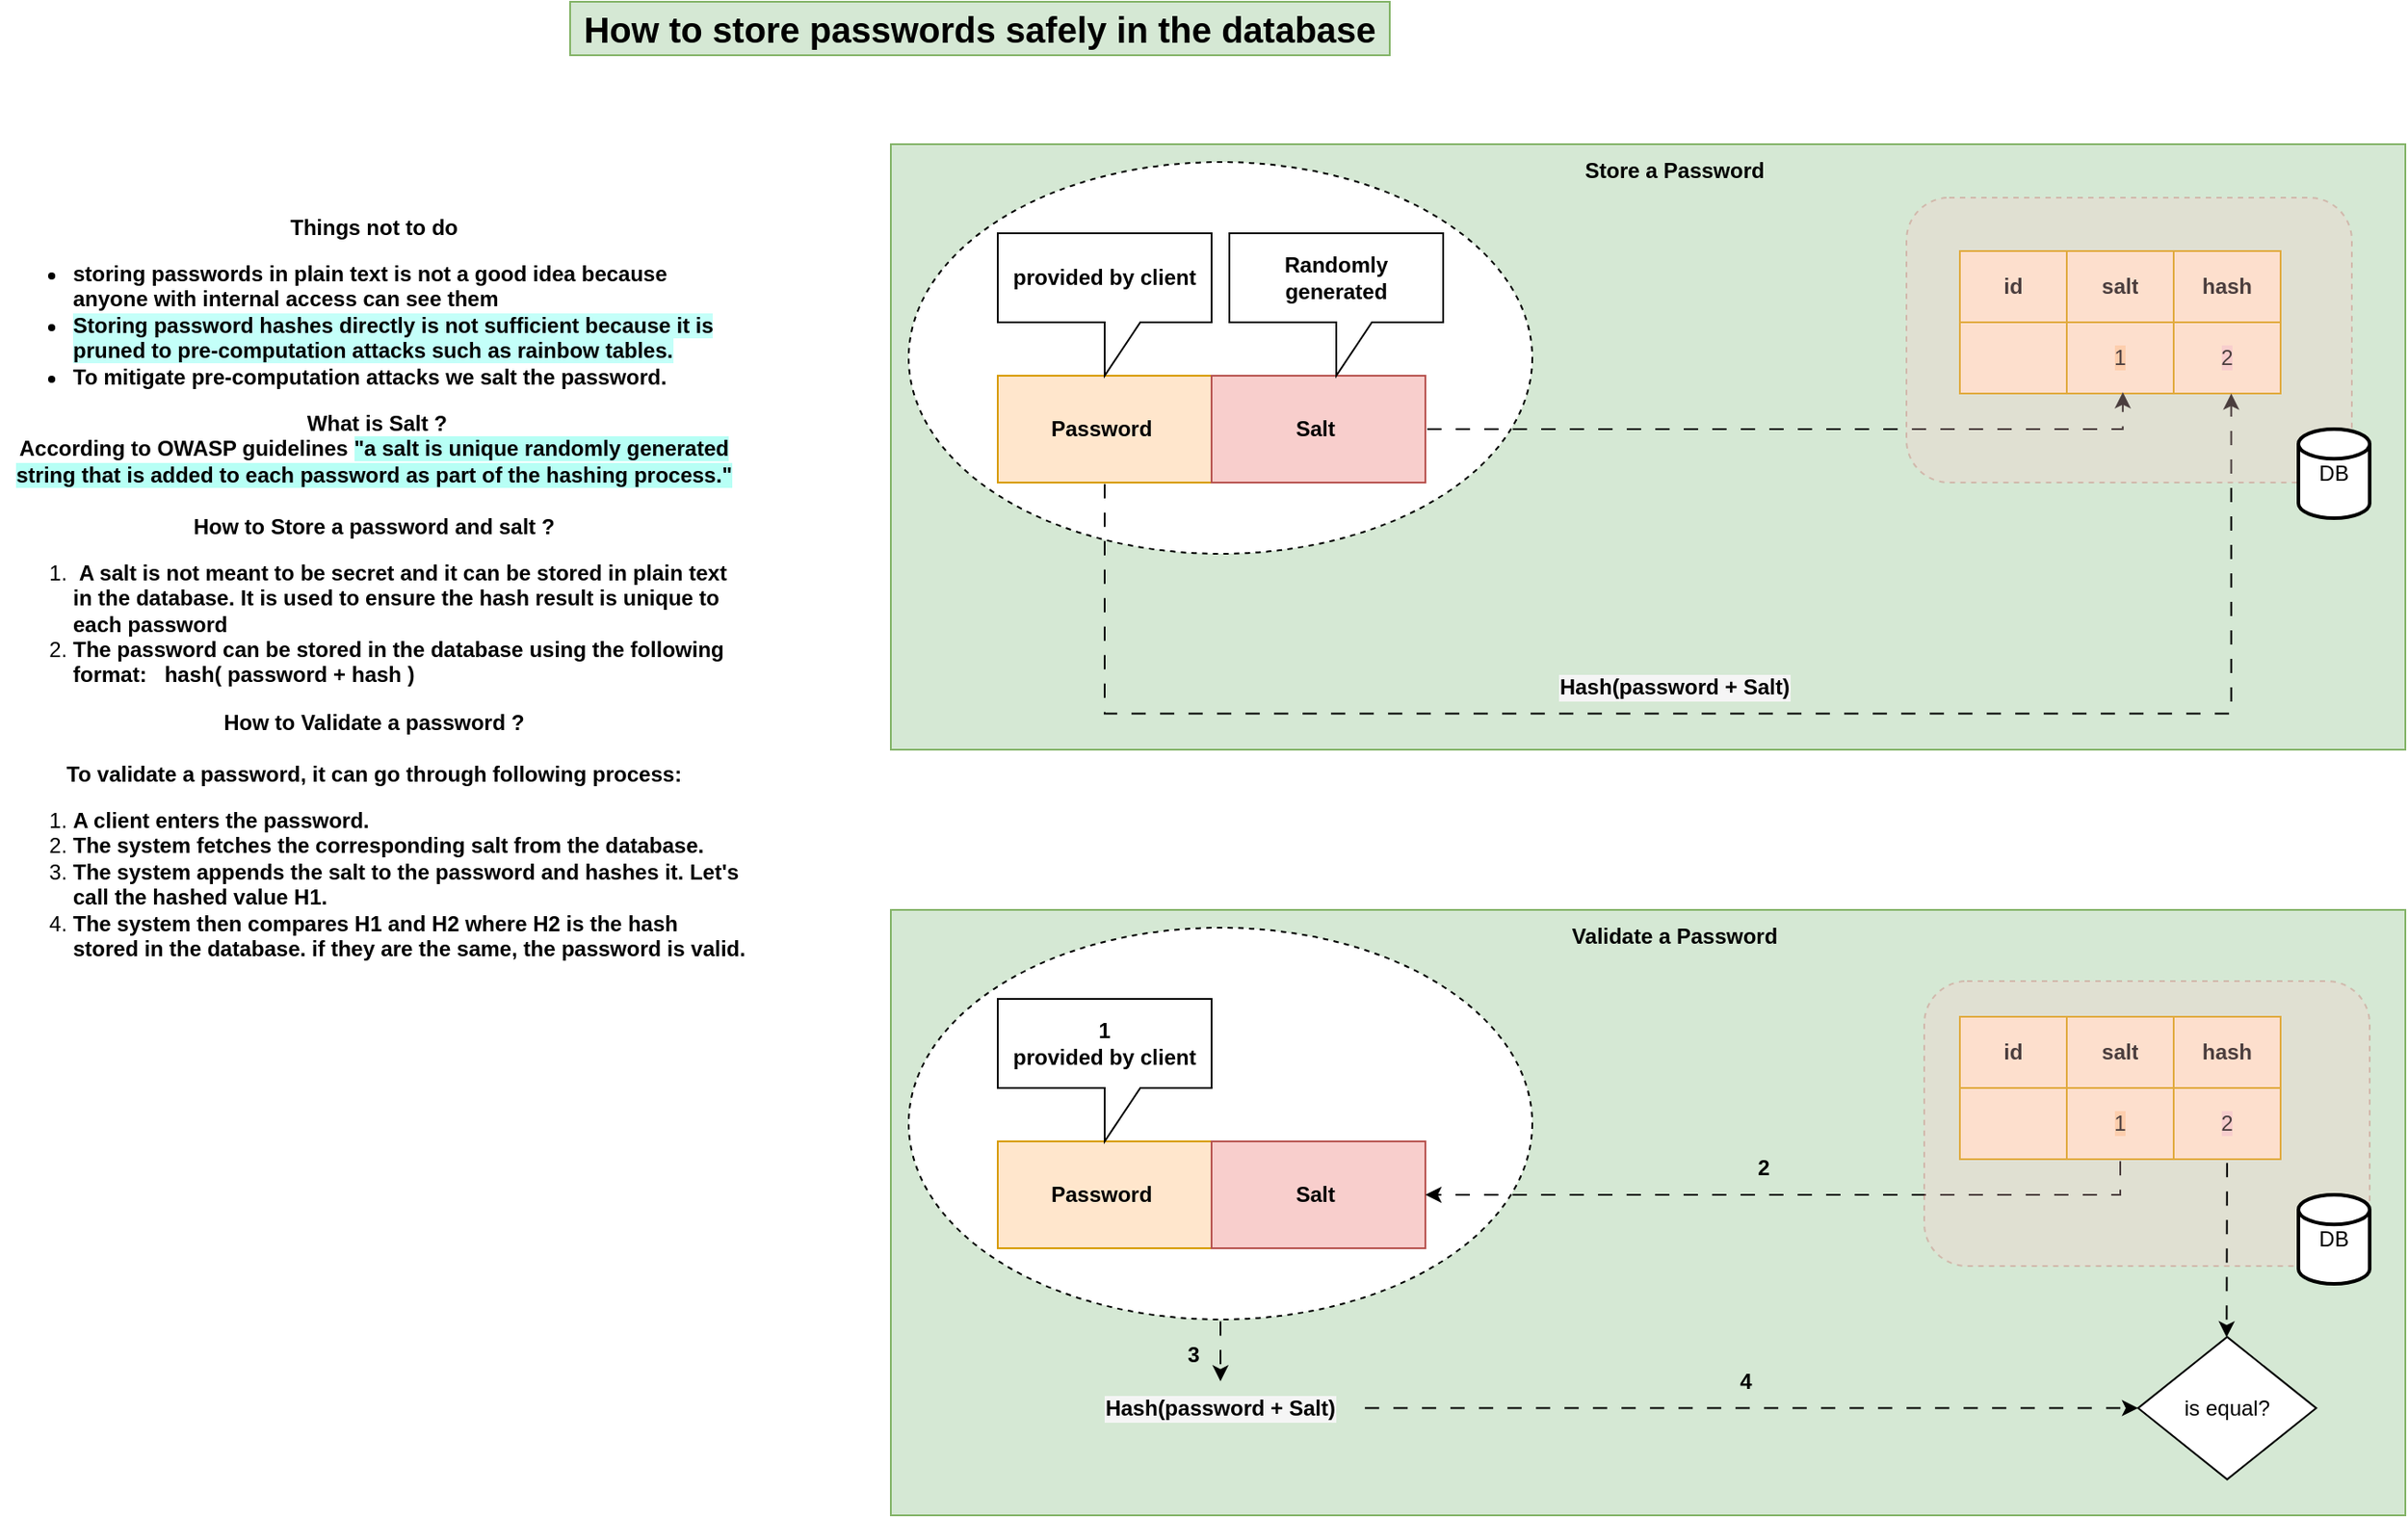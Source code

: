 <mxfile version="28.2.8">
  <diagram name="Page-1" id="aOCVfJsH6MpQBmWS7sm0">
    <mxGraphModel dx="1018" dy="1092" grid="1" gridSize="10" guides="1" tooltips="1" connect="1" arrows="1" fold="1" page="0" pageScale="1" pageWidth="1169" pageHeight="827" math="0" shadow="0">
      <root>
        <mxCell id="0" />
        <mxCell id="1" parent="0" />
        <mxCell id="QXAxHVFIH-nxL2YKpbsj-4" value="" style="rounded=0;whiteSpace=wrap;html=1;fillColor=#d5e8d4;strokeColor=#82b366;" parent="1" vertex="1">
          <mxGeometry x="550" y="-30" width="850" height="340" as="geometry" />
        </mxCell>
        <mxCell id="QXAxHVFIH-nxL2YKpbsj-13" value="" style="ellipse;whiteSpace=wrap;html=1;dashed=1;" parent="1" vertex="1">
          <mxGeometry x="560" y="-20" width="350" height="220" as="geometry" />
        </mxCell>
        <mxCell id="QXAxHVFIH-nxL2YKpbsj-1" value="How to store passwords safely in the database" style="text;strokeColor=#82b366;align=center;fillColor=#d5e8d4;html=1;verticalAlign=middle;whiteSpace=wrap;rounded=0;fontSize=20;fontStyle=1" parent="1" vertex="1">
          <mxGeometry x="370" y="-110" width="460" height="30" as="geometry" />
        </mxCell>
        <mxCell id="QXAxHVFIH-nxL2YKpbsj-2" value="&lt;b&gt;Things not to do&lt;/b&gt;&lt;div style=&quot;&quot;&gt;&lt;ul&gt;&lt;li style=&quot;text-align: left;&quot;&gt;&lt;b&gt;storing passwords in plain text is not a good idea because anyone with internal access can see them&lt;/b&gt;&lt;/li&gt;&lt;li style=&quot;text-align: left;&quot;&gt;&lt;b style=&quot;background-color: rgb(196, 255, 249);&quot;&gt;Storing password hashes directly is not sufficient because it is pruned to pre-computation attacks such as rainbow tables.&lt;/b&gt;&lt;/li&gt;&lt;li style=&quot;text-align: left;&quot;&gt;&lt;b&gt;To mitigate pre-computation attacks we salt the password.&lt;/b&gt;&lt;/li&gt;&lt;/ul&gt;&lt;b style=&quot;text-align: left; background-color: transparent; color: light-dark(rgb(0, 0, 0), rgb(255, 255, 255));&quot;&gt;&amp;nbsp; What is Salt ?&amp;nbsp;&lt;/b&gt;&lt;/div&gt;&lt;div style=&quot;&quot;&gt;&lt;b style=&quot;text-align: left; background-color: transparent; color: light-dark(rgb(0, 0, 0), rgb(255, 255, 255));&quot;&gt;According to OWASP guidelines &lt;/b&gt;&lt;b style=&quot;text-align: left; color: light-dark(rgb(0, 0, 0), rgb(255, 255, 255)); background-color: rgb(183, 255, 245);&quot;&gt;&quot;a salt is unique randomly generated string that is added to each password as part of the hashing process.&quot;&lt;/b&gt;&lt;/div&gt;&lt;div style=&quot;&quot;&gt;&lt;b style=&quot;text-align: left; color: light-dark(rgb(0, 0, 0), rgb(255, 255, 255)); background-color: rgb(183, 255, 245);&quot;&gt;&lt;br&gt;&lt;/b&gt;&lt;/div&gt;&lt;div style=&quot;&quot;&gt;&lt;b&gt;How to Store a password and salt ?&lt;/b&gt;&lt;/div&gt;&lt;div style=&quot;&quot;&gt;&lt;ol&gt;&lt;li style=&quot;text-align: left;&quot;&gt;&lt;b&gt;&amp;nbsp;A salt is not meant to be secret and it can be stored in plain text in the database. It is used to ensure the hash result is unique to each password&amp;nbsp;&lt;/b&gt;&lt;/li&gt;&lt;li style=&quot;text-align: left;&quot;&gt;&lt;b&gt;The password can be stored in the database using the following format:&amp;nbsp; &amp;nbsp;hash( password + hash )&lt;/b&gt;&lt;/li&gt;&lt;/ol&gt;&lt;b&gt;How to Validate a password ?&lt;/b&gt;&lt;/div&gt;&lt;div style=&quot;&quot;&gt;&lt;b&gt;&lt;br&gt;&lt;/b&gt;&lt;/div&gt;&lt;div style=&quot;&quot;&gt;&lt;b&gt;To validate a password, it can go through following process:&lt;/b&gt;&lt;/div&gt;&lt;div style=&quot;&quot;&gt;&lt;ol&gt;&lt;li style=&quot;text-align: left;&quot;&gt;&lt;b&gt;A client enters the password.&lt;/b&gt;&lt;/li&gt;&lt;li style=&quot;text-align: left;&quot;&gt;&lt;b&gt;The system fetches the corresponding salt from the database.&lt;/b&gt;&lt;/li&gt;&lt;li style=&quot;text-align: left;&quot;&gt;&lt;b&gt;The system appends the salt to the password and hashes it. Let&#39;s call the hashed value H1.&lt;/b&gt;&lt;/li&gt;&lt;li style=&quot;text-align: left;&quot;&gt;&lt;b&gt;The system then compares H1 and H2 where H2 is the hash stored in the database. if they are the same, the password is valid.&lt;/b&gt;&lt;/li&gt;&lt;/ol&gt;&lt;/div&gt;" style="text;strokeColor=none;align=center;fillColor=none;html=1;verticalAlign=middle;whiteSpace=wrap;rounded=0;" parent="1" vertex="1">
          <mxGeometry x="50" y="30" width="420" height="390" as="geometry" />
        </mxCell>
        <mxCell id="QXAxHVFIH-nxL2YKpbsj-9" value="&lt;b&gt;Password&amp;nbsp;&lt;/b&gt;" style="rounded=0;whiteSpace=wrap;html=1;fillColor=#ffe6cc;strokeColor=#d79b00;" parent="1" vertex="1">
          <mxGeometry x="610" y="100" width="120" height="60" as="geometry" />
        </mxCell>
        <mxCell id="QXAxHVFIH-nxL2YKpbsj-10" value="&lt;b&gt;Salt&amp;nbsp;&lt;/b&gt;" style="rounded=0;whiteSpace=wrap;html=1;fillColor=#f8cecc;strokeColor=#b85450;" parent="1" vertex="1">
          <mxGeometry x="730" y="100" width="120" height="60" as="geometry" />
        </mxCell>
        <mxCell id="QXAxHVFIH-nxL2YKpbsj-11" value="&lt;b&gt;provided by client&lt;/b&gt;" style="shape=callout;whiteSpace=wrap;html=1;perimeter=calloutPerimeter;" parent="1" vertex="1">
          <mxGeometry x="610" y="20" width="120" height="80" as="geometry" />
        </mxCell>
        <mxCell id="QXAxHVFIH-nxL2YKpbsj-12" value="&lt;b&gt;Randomly generated&lt;/b&gt;" style="shape=callout;whiteSpace=wrap;html=1;perimeter=calloutPerimeter;" parent="1" vertex="1">
          <mxGeometry x="740" y="20" width="120" height="80" as="geometry" />
        </mxCell>
        <mxCell id="QXAxHVFIH-nxL2YKpbsj-14" value="" style="shape=table;startSize=0;container=1;collapsible=0;childLayout=tableLayout;fillColor=#ffe6cc;strokeColor=#d79b00;" parent="1" vertex="1">
          <mxGeometry x="1150" y="30" width="180" height="80" as="geometry" />
        </mxCell>
        <mxCell id="QXAxHVFIH-nxL2YKpbsj-15" value="" style="shape=tableRow;horizontal=0;startSize=0;swimlaneHead=0;swimlaneBody=0;strokeColor=inherit;top=0;left=0;bottom=0;right=0;collapsible=0;dropTarget=0;fillColor=none;points=[[0,0.5],[1,0.5]];portConstraint=eastwest;" parent="QXAxHVFIH-nxL2YKpbsj-14" vertex="1">
          <mxGeometry width="180" height="40" as="geometry" />
        </mxCell>
        <mxCell id="QXAxHVFIH-nxL2YKpbsj-16" value="&lt;b&gt;id&lt;/b&gt;" style="shape=partialRectangle;html=1;whiteSpace=wrap;connectable=0;strokeColor=inherit;overflow=hidden;fillColor=none;top=0;left=0;bottom=0;right=0;pointerEvents=1;" parent="QXAxHVFIH-nxL2YKpbsj-15" vertex="1">
          <mxGeometry width="60" height="40" as="geometry">
            <mxRectangle width="60" height="40" as="alternateBounds" />
          </mxGeometry>
        </mxCell>
        <mxCell id="QXAxHVFIH-nxL2YKpbsj-17" value="&lt;b&gt;salt&lt;/b&gt;" style="shape=partialRectangle;html=1;whiteSpace=wrap;connectable=0;strokeColor=inherit;overflow=hidden;fillColor=none;top=0;left=0;bottom=0;right=0;pointerEvents=1;" parent="QXAxHVFIH-nxL2YKpbsj-15" vertex="1">
          <mxGeometry x="60" width="60" height="40" as="geometry">
            <mxRectangle width="60" height="40" as="alternateBounds" />
          </mxGeometry>
        </mxCell>
        <mxCell id="QXAxHVFIH-nxL2YKpbsj-18" value="&lt;b&gt;hash&lt;/b&gt;" style="shape=partialRectangle;html=1;whiteSpace=wrap;connectable=0;strokeColor=inherit;overflow=hidden;fillColor=none;top=0;left=0;bottom=0;right=0;pointerEvents=1;" parent="QXAxHVFIH-nxL2YKpbsj-15" vertex="1">
          <mxGeometry x="120" width="60" height="40" as="geometry">
            <mxRectangle width="60" height="40" as="alternateBounds" />
          </mxGeometry>
        </mxCell>
        <mxCell id="QXAxHVFIH-nxL2YKpbsj-19" value="" style="shape=tableRow;horizontal=0;startSize=0;swimlaneHead=0;swimlaneBody=0;strokeColor=inherit;top=0;left=0;bottom=0;right=0;collapsible=0;dropTarget=0;fillColor=none;points=[[0,0.5],[1,0.5]];portConstraint=eastwest;" parent="QXAxHVFIH-nxL2YKpbsj-14" vertex="1">
          <mxGeometry y="40" width="180" height="40" as="geometry" />
        </mxCell>
        <mxCell id="QXAxHVFIH-nxL2YKpbsj-20" value="" style="shape=partialRectangle;html=1;whiteSpace=wrap;connectable=0;strokeColor=inherit;overflow=hidden;fillColor=none;top=0;left=0;bottom=0;right=0;pointerEvents=1;" parent="QXAxHVFIH-nxL2YKpbsj-19" vertex="1">
          <mxGeometry width="60" height="40" as="geometry">
            <mxRectangle width="60" height="40" as="alternateBounds" />
          </mxGeometry>
        </mxCell>
        <mxCell id="QXAxHVFIH-nxL2YKpbsj-21" value="&lt;span style=&quot;background-color: rgb(255, 206, 159);&quot;&gt;1&lt;/span&gt;" style="shape=partialRectangle;html=1;whiteSpace=wrap;connectable=0;strokeColor=inherit;overflow=hidden;fillColor=none;top=0;left=0;bottom=0;right=0;pointerEvents=1;" parent="QXAxHVFIH-nxL2YKpbsj-19" vertex="1">
          <mxGeometry x="60" width="60" height="40" as="geometry">
            <mxRectangle width="60" height="40" as="alternateBounds" />
          </mxGeometry>
        </mxCell>
        <mxCell id="QXAxHVFIH-nxL2YKpbsj-22" value="&lt;span style=&quot;background-color: rgb(248, 206, 204);&quot;&gt;2&lt;/span&gt;" style="shape=partialRectangle;html=1;whiteSpace=wrap;connectable=0;strokeColor=inherit;overflow=hidden;fillColor=none;top=0;left=0;bottom=0;right=0;pointerEvents=1;" parent="QXAxHVFIH-nxL2YKpbsj-19" vertex="1">
          <mxGeometry x="120" width="60" height="40" as="geometry">
            <mxRectangle width="60" height="40" as="alternateBounds" />
          </mxGeometry>
        </mxCell>
        <mxCell id="QXAxHVFIH-nxL2YKpbsj-31" style="edgeStyle=orthogonalEdgeStyle;rounded=0;orthogonalLoop=1;jettySize=auto;html=1;exitX=1;exitY=0.5;exitDx=0;exitDy=0;entryX=0.508;entryY=0.982;entryDx=0;entryDy=0;entryPerimeter=0;flowAnimation=1;" parent="1" source="QXAxHVFIH-nxL2YKpbsj-10" target="QXAxHVFIH-nxL2YKpbsj-19" edge="1">
          <mxGeometry relative="1" as="geometry" />
        </mxCell>
        <mxCell id="QXAxHVFIH-nxL2YKpbsj-32" style="edgeStyle=orthogonalEdgeStyle;rounded=0;orthogonalLoop=1;jettySize=auto;html=1;exitX=0.5;exitY=1;exitDx=0;exitDy=0;entryX=0.846;entryY=1.005;entryDx=0;entryDy=0;entryPerimeter=0;flowAnimation=1;" parent="1" edge="1">
          <mxGeometry relative="1" as="geometry">
            <mxPoint x="670" y="159.8" as="sourcePoint" />
            <mxPoint x="1302.28" y="110.0" as="targetPoint" />
            <Array as="points">
              <mxPoint x="670" y="289.8" />
              <mxPoint x="1302" y="289.8" />
            </Array>
          </mxGeometry>
        </mxCell>
        <mxCell id="QXAxHVFIH-nxL2YKpbsj-33" value="Hash(password + Salt)" style="text;strokeColor=none;align=center;fillColor=none;html=1;verticalAlign=middle;whiteSpace=wrap;rounded=0;fontStyle=1;labelBackgroundColor=#F5F5F5;" parent="1" vertex="1">
          <mxGeometry x="910" y="259.8" width="160" height="30" as="geometry" />
        </mxCell>
        <mxCell id="QXAxHVFIH-nxL2YKpbsj-36" value="" style="rounded=1;whiteSpace=wrap;html=1;dashed=1;fillColor=#f8cecc;strokeColor=#b85450;shadow=0;glass=0;opacity=30;" parent="1" vertex="1">
          <mxGeometry x="1120" width="250" height="160" as="geometry" />
        </mxCell>
        <mxCell id="QXAxHVFIH-nxL2YKpbsj-37" value="DB" style="strokeWidth=2;html=1;shape=mxgraph.flowchart.database;whiteSpace=wrap;" parent="1" vertex="1">
          <mxGeometry x="1340" y="130" width="40" height="50" as="geometry" />
        </mxCell>
        <mxCell id="QXAxHVFIH-nxL2YKpbsj-38" value="Store a Password" style="text;strokeColor=none;align=center;fillColor=none;html=1;verticalAlign=middle;whiteSpace=wrap;rounded=0;fontStyle=1" parent="1" vertex="1">
          <mxGeometry x="920" y="-30" width="140" height="30" as="geometry" />
        </mxCell>
        <mxCell id="QXAxHVFIH-nxL2YKpbsj-39" value="" style="rounded=0;whiteSpace=wrap;html=1;fillColor=#d5e8d4;strokeColor=#82b366;" parent="1" vertex="1">
          <mxGeometry x="550" y="400" width="850" height="340" as="geometry" />
        </mxCell>
        <mxCell id="KrNdhbl7F8nNGSPyhRoK-1" style="edgeStyle=orthogonalEdgeStyle;rounded=0;orthogonalLoop=1;jettySize=auto;html=1;exitX=0.5;exitY=1;exitDx=0;exitDy=0;entryX=0.5;entryY=0;entryDx=0;entryDy=0;flowAnimation=1;" edge="1" parent="1" source="QXAxHVFIH-nxL2YKpbsj-40" target="QXAxHVFIH-nxL2YKpbsj-56">
          <mxGeometry relative="1" as="geometry" />
        </mxCell>
        <mxCell id="QXAxHVFIH-nxL2YKpbsj-40" value="" style="ellipse;whiteSpace=wrap;html=1;dashed=1;" parent="1" vertex="1">
          <mxGeometry x="560" y="410" width="350" height="220" as="geometry" />
        </mxCell>
        <mxCell id="QXAxHVFIH-nxL2YKpbsj-41" value="&lt;b&gt;Password&amp;nbsp;&lt;/b&gt;" style="rounded=0;whiteSpace=wrap;html=1;fillColor=#ffe6cc;strokeColor=#d79b00;" parent="1" vertex="1">
          <mxGeometry x="610" y="530" width="120" height="60" as="geometry" />
        </mxCell>
        <mxCell id="QXAxHVFIH-nxL2YKpbsj-42" value="&lt;b&gt;Salt&amp;nbsp;&lt;/b&gt;" style="rounded=0;whiteSpace=wrap;html=1;fillColor=#f8cecc;strokeColor=#b85450;" parent="1" vertex="1">
          <mxGeometry x="730" y="530" width="120" height="60" as="geometry" />
        </mxCell>
        <mxCell id="QXAxHVFIH-nxL2YKpbsj-43" value="&lt;b&gt;1&lt;/b&gt;&lt;div&gt;&lt;b&gt;provided by client&lt;/b&gt;&lt;/div&gt;" style="shape=callout;whiteSpace=wrap;html=1;perimeter=calloutPerimeter;" parent="1" vertex="1">
          <mxGeometry x="610" y="450" width="120" height="80" as="geometry" />
        </mxCell>
        <mxCell id="QXAxHVFIH-nxL2YKpbsj-61" style="edgeStyle=orthogonalEdgeStyle;rounded=0;orthogonalLoop=1;jettySize=auto;html=1;exitX=0.5;exitY=1;exitDx=0;exitDy=0;flowAnimation=1;" parent="1" source="QXAxHVFIH-nxL2YKpbsj-45" target="QXAxHVFIH-nxL2YKpbsj-42" edge="1">
          <mxGeometry relative="1" as="geometry" />
        </mxCell>
        <mxCell id="QXAxHVFIH-nxL2YKpbsj-45" value="" style="shape=table;startSize=0;container=1;collapsible=0;childLayout=tableLayout;fillColor=#ffe6cc;strokeColor=#d79b00;" parent="1" vertex="1">
          <mxGeometry x="1150" y="460" width="180" height="80" as="geometry" />
        </mxCell>
        <mxCell id="QXAxHVFIH-nxL2YKpbsj-46" value="" style="shape=tableRow;horizontal=0;startSize=0;swimlaneHead=0;swimlaneBody=0;strokeColor=inherit;top=0;left=0;bottom=0;right=0;collapsible=0;dropTarget=0;fillColor=none;points=[[0,0.5],[1,0.5]];portConstraint=eastwest;" parent="QXAxHVFIH-nxL2YKpbsj-45" vertex="1">
          <mxGeometry width="180" height="40" as="geometry" />
        </mxCell>
        <mxCell id="QXAxHVFIH-nxL2YKpbsj-47" value="&lt;b&gt;id&lt;/b&gt;" style="shape=partialRectangle;html=1;whiteSpace=wrap;connectable=0;strokeColor=inherit;overflow=hidden;fillColor=none;top=0;left=0;bottom=0;right=0;pointerEvents=1;" parent="QXAxHVFIH-nxL2YKpbsj-46" vertex="1">
          <mxGeometry width="60" height="40" as="geometry">
            <mxRectangle width="60" height="40" as="alternateBounds" />
          </mxGeometry>
        </mxCell>
        <mxCell id="QXAxHVFIH-nxL2YKpbsj-48" value="&lt;b&gt;salt&lt;/b&gt;" style="shape=partialRectangle;html=1;whiteSpace=wrap;connectable=0;strokeColor=inherit;overflow=hidden;fillColor=none;top=0;left=0;bottom=0;right=0;pointerEvents=1;" parent="QXAxHVFIH-nxL2YKpbsj-46" vertex="1">
          <mxGeometry x="60" width="60" height="40" as="geometry">
            <mxRectangle width="60" height="40" as="alternateBounds" />
          </mxGeometry>
        </mxCell>
        <mxCell id="QXAxHVFIH-nxL2YKpbsj-49" value="&lt;b&gt;hash&lt;/b&gt;" style="shape=partialRectangle;html=1;whiteSpace=wrap;connectable=0;strokeColor=inherit;overflow=hidden;fillColor=none;top=0;left=0;bottom=0;right=0;pointerEvents=1;" parent="QXAxHVFIH-nxL2YKpbsj-46" vertex="1">
          <mxGeometry x="120" width="60" height="40" as="geometry">
            <mxRectangle width="60" height="40" as="alternateBounds" />
          </mxGeometry>
        </mxCell>
        <mxCell id="QXAxHVFIH-nxL2YKpbsj-50" value="" style="shape=tableRow;horizontal=0;startSize=0;swimlaneHead=0;swimlaneBody=0;strokeColor=inherit;top=0;left=0;bottom=0;right=0;collapsible=0;dropTarget=0;fillColor=none;points=[[0,0.5],[1,0.5]];portConstraint=eastwest;" parent="QXAxHVFIH-nxL2YKpbsj-45" vertex="1">
          <mxGeometry y="40" width="180" height="40" as="geometry" />
        </mxCell>
        <mxCell id="QXAxHVFIH-nxL2YKpbsj-51" value="" style="shape=partialRectangle;html=1;whiteSpace=wrap;connectable=0;strokeColor=inherit;overflow=hidden;fillColor=none;top=0;left=0;bottom=0;right=0;pointerEvents=1;" parent="QXAxHVFIH-nxL2YKpbsj-50" vertex="1">
          <mxGeometry width="60" height="40" as="geometry">
            <mxRectangle width="60" height="40" as="alternateBounds" />
          </mxGeometry>
        </mxCell>
        <mxCell id="QXAxHVFIH-nxL2YKpbsj-52" value="&lt;span style=&quot;background-color: rgb(255, 206, 159);&quot;&gt;1&lt;/span&gt;" style="shape=partialRectangle;html=1;whiteSpace=wrap;connectable=0;strokeColor=inherit;overflow=hidden;fillColor=none;top=0;left=0;bottom=0;right=0;pointerEvents=1;" parent="QXAxHVFIH-nxL2YKpbsj-50" vertex="1">
          <mxGeometry x="60" width="60" height="40" as="geometry">
            <mxRectangle width="60" height="40" as="alternateBounds" />
          </mxGeometry>
        </mxCell>
        <mxCell id="QXAxHVFIH-nxL2YKpbsj-53" value="&lt;span style=&quot;background-color: rgb(248, 206, 204);&quot;&gt;2&lt;/span&gt;" style="shape=partialRectangle;html=1;whiteSpace=wrap;connectable=0;strokeColor=inherit;overflow=hidden;fillColor=none;top=0;left=0;bottom=0;right=0;pointerEvents=1;" parent="QXAxHVFIH-nxL2YKpbsj-50" vertex="1">
          <mxGeometry x="120" width="60" height="40" as="geometry">
            <mxRectangle width="60" height="40" as="alternateBounds" />
          </mxGeometry>
        </mxCell>
        <mxCell id="KrNdhbl7F8nNGSPyhRoK-3" style="edgeStyle=orthogonalEdgeStyle;rounded=0;orthogonalLoop=1;jettySize=auto;html=1;entryX=0;entryY=0.5;entryDx=0;entryDy=0;flowAnimation=1;" edge="1" parent="1" source="QXAxHVFIH-nxL2YKpbsj-56" target="QXAxHVFIH-nxL2YKpbsj-64">
          <mxGeometry relative="1" as="geometry" />
        </mxCell>
        <mxCell id="QXAxHVFIH-nxL2YKpbsj-56" value="Hash(password + Salt)" style="text;strokeColor=none;align=center;fillColor=none;html=1;verticalAlign=middle;whiteSpace=wrap;rounded=0;fontStyle=1;labelBackgroundColor=#F5F5F5;" parent="1" vertex="1">
          <mxGeometry x="655" y="664.8" width="160" height="30" as="geometry" />
        </mxCell>
        <mxCell id="QXAxHVFIH-nxL2YKpbsj-57" value="" style="rounded=1;whiteSpace=wrap;html=1;dashed=1;fillColor=#f8cecc;strokeColor=#b85450;shadow=0;glass=0;opacity=30;" parent="1" vertex="1">
          <mxGeometry x="1130" y="440" width="250" height="160" as="geometry" />
        </mxCell>
        <mxCell id="QXAxHVFIH-nxL2YKpbsj-58" value="DB" style="strokeWidth=2;html=1;shape=mxgraph.flowchart.database;whiteSpace=wrap;" parent="1" vertex="1">
          <mxGeometry x="1340" y="560" width="40" height="50" as="geometry" />
        </mxCell>
        <mxCell id="QXAxHVFIH-nxL2YKpbsj-59" value="Validate a Password" style="text;strokeColor=none;align=center;fillColor=none;html=1;verticalAlign=middle;whiteSpace=wrap;rounded=0;fontStyle=1" parent="1" vertex="1">
          <mxGeometry x="920" y="400" width="140" height="30" as="geometry" />
        </mxCell>
        <mxCell id="QXAxHVFIH-nxL2YKpbsj-63" value="" style="endArrow=classic;html=1;rounded=0;exitX=0.833;exitY=1.027;exitDx=0;exitDy=0;exitPerimeter=0;entryX=0.882;entryY=0.706;entryDx=0;entryDy=0;entryPerimeter=0;flowAnimation=1;" parent="1" source="QXAxHVFIH-nxL2YKpbsj-50" target="QXAxHVFIH-nxL2YKpbsj-39" edge="1">
          <mxGeometry width="50" height="50" relative="1" as="geometry">
            <mxPoint x="990" y="520" as="sourcePoint" />
            <mxPoint x="1040" y="470" as="targetPoint" />
          </mxGeometry>
        </mxCell>
        <mxCell id="QXAxHVFIH-nxL2YKpbsj-64" value="is equal?" style="rhombus;whiteSpace=wrap;html=1;" parent="1" vertex="1">
          <mxGeometry x="1250" y="639.8" width="100" height="80" as="geometry" />
        </mxCell>
        <mxCell id="QXAxHVFIH-nxL2YKpbsj-65" value="&lt;b&gt;2&lt;/b&gt;" style="text;strokeColor=none;align=center;fillColor=none;html=1;verticalAlign=middle;whiteSpace=wrap;rounded=0;" parent="1" vertex="1">
          <mxGeometry x="1010" y="530" width="60" height="30" as="geometry" />
        </mxCell>
        <mxCell id="QXAxHVFIH-nxL2YKpbsj-66" value="&lt;b&gt;3&lt;/b&gt;" style="text;strokeColor=none;align=center;fillColor=none;html=1;verticalAlign=middle;whiteSpace=wrap;rounded=0;" parent="1" vertex="1">
          <mxGeometry x="690" y="634.8" width="60" height="30" as="geometry" />
        </mxCell>
        <mxCell id="KrNdhbl7F8nNGSPyhRoK-4" value="&lt;b&gt;4&lt;/b&gt;" style="text;strokeColor=none;align=center;fillColor=none;html=1;verticalAlign=middle;whiteSpace=wrap;rounded=0;" vertex="1" parent="1">
          <mxGeometry x="1000" y="650" width="60" height="30" as="geometry" />
        </mxCell>
      </root>
    </mxGraphModel>
  </diagram>
</mxfile>
